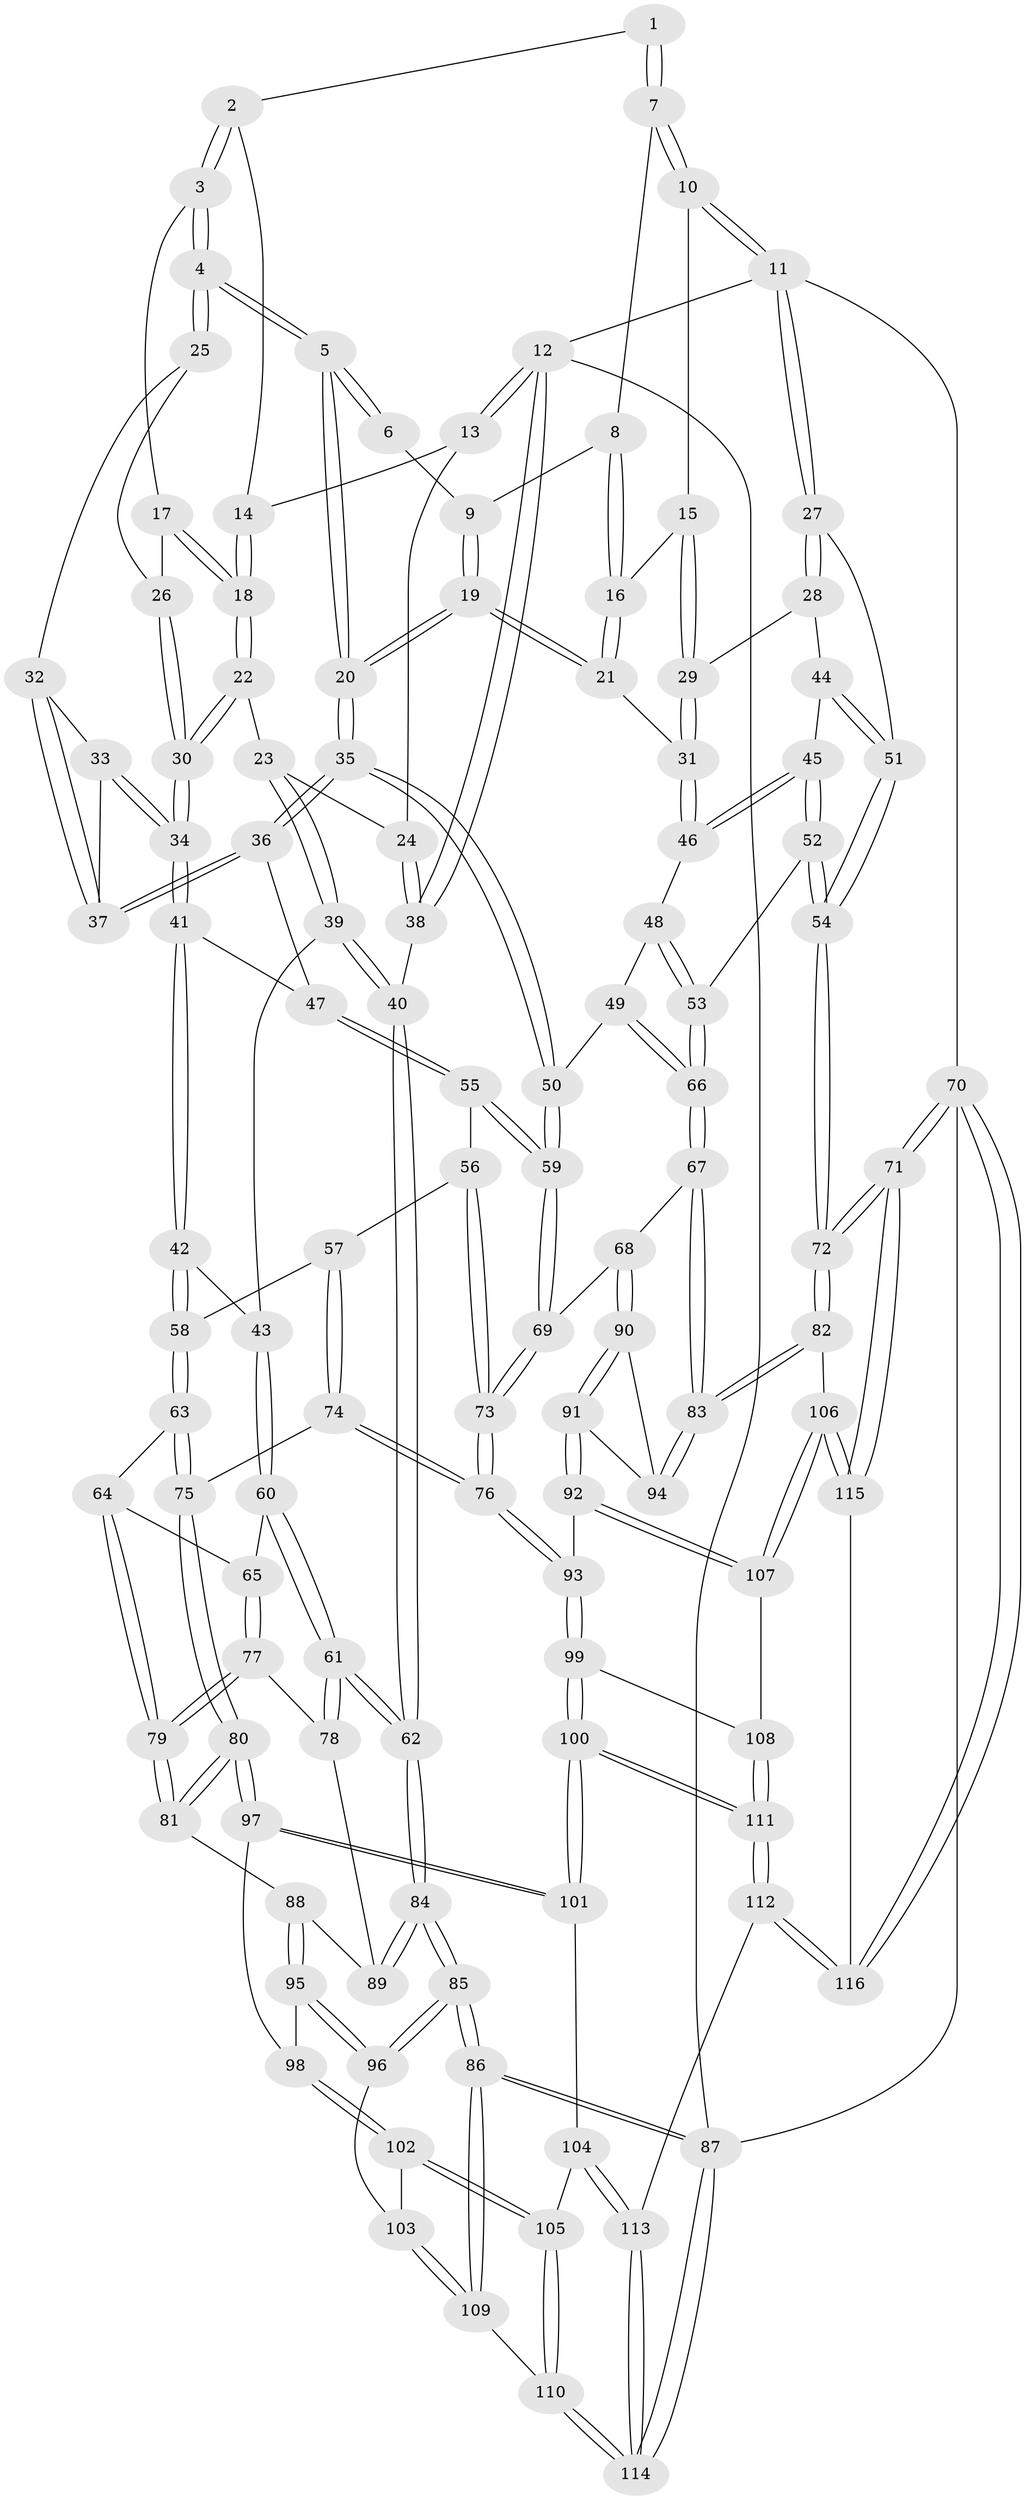 // coarse degree distribution, {6: 0.13793103448275862, 7: 0.034482758620689655, 2: 0.05172413793103448, 9: 0.017241379310344827, 3: 0.15517241379310345, 5: 0.3103448275862069, 4: 0.27586206896551724, 8: 0.017241379310344827}
// Generated by graph-tools (version 1.1) at 2025/21/03/04/25 18:21:37]
// undirected, 116 vertices, 287 edges
graph export_dot {
graph [start="1"]
  node [color=gray90,style=filled];
  1 [pos="+0.5814163471037298+0"];
  2 [pos="+0.3434405168713136+0"];
  3 [pos="+0.38373603831179914+0"];
  4 [pos="+0.5031794745748708+0.1353205923322811"];
  5 [pos="+0.5278071491997363+0.14470707875760047"];
  6 [pos="+0.5756314786949283+0.01019284638821914"];
  7 [pos="+0.8349606626404901+0"];
  8 [pos="+0.8126634312812366+0"];
  9 [pos="+0.6487328722139838+0.05285284555652728"];
  10 [pos="+0.936957440171007+0"];
  11 [pos="+1+0"];
  12 [pos="+0+0"];
  13 [pos="+0.04756618723111951+0"];
  14 [pos="+0.15253060877257096+0"];
  15 [pos="+0.900293678514023+0.11567130821323489"];
  16 [pos="+0.7651924493816162+0.11358348728052385"];
  17 [pos="+0.3410468995714381+0.0693634809480971"];
  18 [pos="+0.25080634847907984+0.15015616956691852"];
  19 [pos="+0.6457259198238874+0.19299328445223848"];
  20 [pos="+0.6068097380032518+0.22095712364142245"];
  21 [pos="+0.7416681434188049+0.1555043708813643"];
  22 [pos="+0.25041835345087554+0.15114652272737195"];
  23 [pos="+0.14838911979166347+0.16871750653111828"];
  24 [pos="+0.14642692949055333+0.16747637813641184"];
  25 [pos="+0.43214443133978486+0.16781234305519518"];
  26 [pos="+0.36980886992830586+0.15331148579169562"];
  27 [pos="+1+0.1232932977483076"];
  28 [pos="+1+0.1731341472977722"];
  29 [pos="+0.9408496816338547+0.16971912820289028"];
  30 [pos="+0.29408138927354305+0.20305872715049414"];
  31 [pos="+0.8528219241144137+0.24027727647754574"];
  32 [pos="+0.41056460097288927+0.20231300944697644"];
  33 [pos="+0.3691287025802707+0.2467973083666554"];
  34 [pos="+0.3129983589401125+0.26887030436327236"];
  35 [pos="+0.6035700622540667+0.25077618098654886"];
  36 [pos="+0.48865673926211944+0.2962978317480751"];
  37 [pos="+0.45727809278994863+0.2787961697835209"];
  38 [pos="+0+0.2263643955678043"];
  39 [pos="+0.16383244838042005+0.295499845016213"];
  40 [pos="+0+0.2814431923370369"];
  41 [pos="+0.308047023156548+0.2859840947591053"];
  42 [pos="+0.29079105391311233+0.31101224971064007"];
  43 [pos="+0.18000640519441619+0.31654359581860436"];
  44 [pos="+0.9385525537696976+0.30422871963592163"];
  45 [pos="+0.9207182922316763+0.31861894818317926"];
  46 [pos="+0.8541442763516973+0.25604104446729065"];
  47 [pos="+0.4491738348115974+0.33455287339490025"];
  48 [pos="+0.8110844027593662+0.30830802628047976"];
  49 [pos="+0.6800691730033266+0.35761273769210383"];
  50 [pos="+0.6434983696335617+0.3519364081187181"];
  51 [pos="+1+0.29015105793250945"];
  52 [pos="+0.9422821309638235+0.4120267117783012"];
  53 [pos="+0.8767169596981924+0.4562944470104292"];
  54 [pos="+1+0.4269301078711099"];
  55 [pos="+0.4245841932126396+0.4240427891534368"];
  56 [pos="+0.38480286527333485+0.4420366329681724"];
  57 [pos="+0.37410729390914504+0.4437571245317711"];
  58 [pos="+0.32867537457559715+0.43450175841644934"];
  59 [pos="+0.5965141844533375+0.47511133214697887"];
  60 [pos="+0.1521200377194704+0.3836421921134374"];
  61 [pos="+0+0.5591400804884809"];
  62 [pos="+0+0.5819458498472654"];
  63 [pos="+0.29863628679231086+0.4593832559220931"];
  64 [pos="+0.2719963248719313+0.4691246825351725"];
  65 [pos="+0.260717237321029+0.46958700853883817"];
  66 [pos="+0.8596970923954191+0.4755692057909348"];
  67 [pos="+0.8547004984489245+0.5006883077891455"];
  68 [pos="+0.6489339557321602+0.5523957520134598"];
  69 [pos="+0.6026283755375869+0.5261037186292002"];
  70 [pos="+1+1"];
  71 [pos="+1+1"];
  72 [pos="+1+0.7147203209506424"];
  73 [pos="+0.5090190064468179+0.6173817601676036"];
  74 [pos="+0.39011707378162813+0.6037572724181541"];
  75 [pos="+0.3358320292234708+0.6201271694105642"];
  76 [pos="+0.5050503336756031+0.6232010375057162"];
  77 [pos="+0.19193934149555553+0.5124936237051804"];
  78 [pos="+0.1620289156040631+0.5204776211294176"];
  79 [pos="+0.25630065550947073+0.6004548068585974"];
  80 [pos="+0.32433008316482836+0.6294034166884211"];
  81 [pos="+0.25983536245760636+0.6211639413351873"];
  82 [pos="+0.9187731803191471+0.6887522517552962"];
  83 [pos="+0.9134862370395012+0.6816196660117335"];
  84 [pos="+0+0.6579561676965043"];
  85 [pos="+0+0.6817729474115618"];
  86 [pos="+0+1"];
  87 [pos="+0+1"];
  88 [pos="+0.25819461208306327+0.6219164982128519"];
  89 [pos="+0.25121153919022526+0.6218980420982727"];
  90 [pos="+0.6830656151006383+0.6087377805277236"];
  91 [pos="+0.6689478957725827+0.7409810424276762"];
  92 [pos="+0.6635847092154216+0.7697352452368004"];
  93 [pos="+0.5100770007372053+0.7382287854564628"];
  94 [pos="+0.7824076947712684+0.6465038583465201"];
  95 [pos="+0.24796445820862384+0.6581149194068094"];
  96 [pos="+0.16371916096664144+0.7761863737675628"];
  97 [pos="+0.3270908583446289+0.6539243338045051"];
  98 [pos="+0.26066660599397273+0.7242323140194277"];
  99 [pos="+0.4764074268160511+0.7785180566859262"];
  100 [pos="+0.44891431070116455+0.8034307136476404"];
  101 [pos="+0.37254886093534256+0.7988446909473107"];
  102 [pos="+0.23857041288565564+0.8057106860848002"];
  103 [pos="+0.21649545864260897+0.803207322857294"];
  104 [pos="+0.3398914736173644+0.8129877865966418"];
  105 [pos="+0.2832126341718807+0.822065093820106"];
  106 [pos="+0.7746128350753326+0.859180136714202"];
  107 [pos="+0.7349223767717509+0.8403865266159595"];
  108 [pos="+0.6123535738219789+0.8871110792369044"];
  109 [pos="+0.16997520727849016+0.93120963225559"];
  110 [pos="+0.2634604896734804+0.9663006242054305"];
  111 [pos="+0.49520704532466087+0.9917890515166603"];
  112 [pos="+0.4830038600004283+1"];
  113 [pos="+0.3759530250312035+1"];
  114 [pos="+0.35801138502091207+1"];
  115 [pos="+0.7765205186466679+0.8682965054169461"];
  116 [pos="+0.7251270473079306+1"];
  1 -- 2;
  1 -- 7;
  1 -- 7;
  2 -- 3;
  2 -- 3;
  2 -- 14;
  3 -- 4;
  3 -- 4;
  3 -- 17;
  4 -- 5;
  4 -- 5;
  4 -- 25;
  4 -- 25;
  5 -- 6;
  5 -- 6;
  5 -- 20;
  5 -- 20;
  6 -- 9;
  7 -- 8;
  7 -- 10;
  7 -- 10;
  8 -- 9;
  8 -- 16;
  8 -- 16;
  9 -- 19;
  9 -- 19;
  10 -- 11;
  10 -- 11;
  10 -- 15;
  11 -- 12;
  11 -- 27;
  11 -- 27;
  11 -- 70;
  12 -- 13;
  12 -- 13;
  12 -- 38;
  12 -- 38;
  12 -- 87;
  13 -- 14;
  13 -- 24;
  14 -- 18;
  14 -- 18;
  15 -- 16;
  15 -- 29;
  15 -- 29;
  16 -- 21;
  16 -- 21;
  17 -- 18;
  17 -- 18;
  17 -- 26;
  18 -- 22;
  18 -- 22;
  19 -- 20;
  19 -- 20;
  19 -- 21;
  19 -- 21;
  20 -- 35;
  20 -- 35;
  21 -- 31;
  22 -- 23;
  22 -- 30;
  22 -- 30;
  23 -- 24;
  23 -- 39;
  23 -- 39;
  24 -- 38;
  24 -- 38;
  25 -- 26;
  25 -- 32;
  26 -- 30;
  26 -- 30;
  27 -- 28;
  27 -- 28;
  27 -- 51;
  28 -- 29;
  28 -- 44;
  29 -- 31;
  29 -- 31;
  30 -- 34;
  30 -- 34;
  31 -- 46;
  31 -- 46;
  32 -- 33;
  32 -- 37;
  32 -- 37;
  33 -- 34;
  33 -- 34;
  33 -- 37;
  34 -- 41;
  34 -- 41;
  35 -- 36;
  35 -- 36;
  35 -- 50;
  35 -- 50;
  36 -- 37;
  36 -- 37;
  36 -- 47;
  38 -- 40;
  39 -- 40;
  39 -- 40;
  39 -- 43;
  40 -- 62;
  40 -- 62;
  41 -- 42;
  41 -- 42;
  41 -- 47;
  42 -- 43;
  42 -- 58;
  42 -- 58;
  43 -- 60;
  43 -- 60;
  44 -- 45;
  44 -- 51;
  44 -- 51;
  45 -- 46;
  45 -- 46;
  45 -- 52;
  45 -- 52;
  46 -- 48;
  47 -- 55;
  47 -- 55;
  48 -- 49;
  48 -- 53;
  48 -- 53;
  49 -- 50;
  49 -- 66;
  49 -- 66;
  50 -- 59;
  50 -- 59;
  51 -- 54;
  51 -- 54;
  52 -- 53;
  52 -- 54;
  52 -- 54;
  53 -- 66;
  53 -- 66;
  54 -- 72;
  54 -- 72;
  55 -- 56;
  55 -- 59;
  55 -- 59;
  56 -- 57;
  56 -- 73;
  56 -- 73;
  57 -- 58;
  57 -- 74;
  57 -- 74;
  58 -- 63;
  58 -- 63;
  59 -- 69;
  59 -- 69;
  60 -- 61;
  60 -- 61;
  60 -- 65;
  61 -- 62;
  61 -- 62;
  61 -- 78;
  61 -- 78;
  62 -- 84;
  62 -- 84;
  63 -- 64;
  63 -- 75;
  63 -- 75;
  64 -- 65;
  64 -- 79;
  64 -- 79;
  65 -- 77;
  65 -- 77;
  66 -- 67;
  66 -- 67;
  67 -- 68;
  67 -- 83;
  67 -- 83;
  68 -- 69;
  68 -- 90;
  68 -- 90;
  69 -- 73;
  69 -- 73;
  70 -- 71;
  70 -- 71;
  70 -- 116;
  70 -- 116;
  70 -- 87;
  71 -- 72;
  71 -- 72;
  71 -- 115;
  71 -- 115;
  72 -- 82;
  72 -- 82;
  73 -- 76;
  73 -- 76;
  74 -- 75;
  74 -- 76;
  74 -- 76;
  75 -- 80;
  75 -- 80;
  76 -- 93;
  76 -- 93;
  77 -- 78;
  77 -- 79;
  77 -- 79;
  78 -- 89;
  79 -- 81;
  79 -- 81;
  80 -- 81;
  80 -- 81;
  80 -- 97;
  80 -- 97;
  81 -- 88;
  82 -- 83;
  82 -- 83;
  82 -- 106;
  83 -- 94;
  83 -- 94;
  84 -- 85;
  84 -- 85;
  84 -- 89;
  84 -- 89;
  85 -- 86;
  85 -- 86;
  85 -- 96;
  85 -- 96;
  86 -- 87;
  86 -- 87;
  86 -- 109;
  86 -- 109;
  87 -- 114;
  87 -- 114;
  88 -- 89;
  88 -- 95;
  88 -- 95;
  90 -- 91;
  90 -- 91;
  90 -- 94;
  91 -- 92;
  91 -- 92;
  91 -- 94;
  92 -- 93;
  92 -- 107;
  92 -- 107;
  93 -- 99;
  93 -- 99;
  95 -- 96;
  95 -- 96;
  95 -- 98;
  96 -- 103;
  97 -- 98;
  97 -- 101;
  97 -- 101;
  98 -- 102;
  98 -- 102;
  99 -- 100;
  99 -- 100;
  99 -- 108;
  100 -- 101;
  100 -- 101;
  100 -- 111;
  100 -- 111;
  101 -- 104;
  102 -- 103;
  102 -- 105;
  102 -- 105;
  103 -- 109;
  103 -- 109;
  104 -- 105;
  104 -- 113;
  104 -- 113;
  105 -- 110;
  105 -- 110;
  106 -- 107;
  106 -- 107;
  106 -- 115;
  106 -- 115;
  107 -- 108;
  108 -- 111;
  108 -- 111;
  109 -- 110;
  110 -- 114;
  110 -- 114;
  111 -- 112;
  111 -- 112;
  112 -- 113;
  112 -- 116;
  112 -- 116;
  113 -- 114;
  113 -- 114;
  115 -- 116;
}
